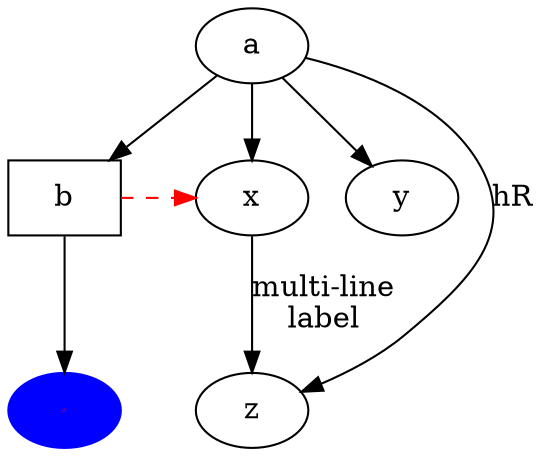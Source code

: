 digraph test0 {
       a -> b -> c;
       a -> {x y};
       b [shape=box];
       c [label="hello\nworld",color=blue,fontsize=-0,
            fontname="Palatino-Italic",fontcolor=red,style=filled];
       a -> z [label="hR", weight=-72844669803425];
       x -> z [label="multi-line\nlabel"];
       edge [style=dashed,color=red];
       b -> x;
       {rank=same; b x}
}

